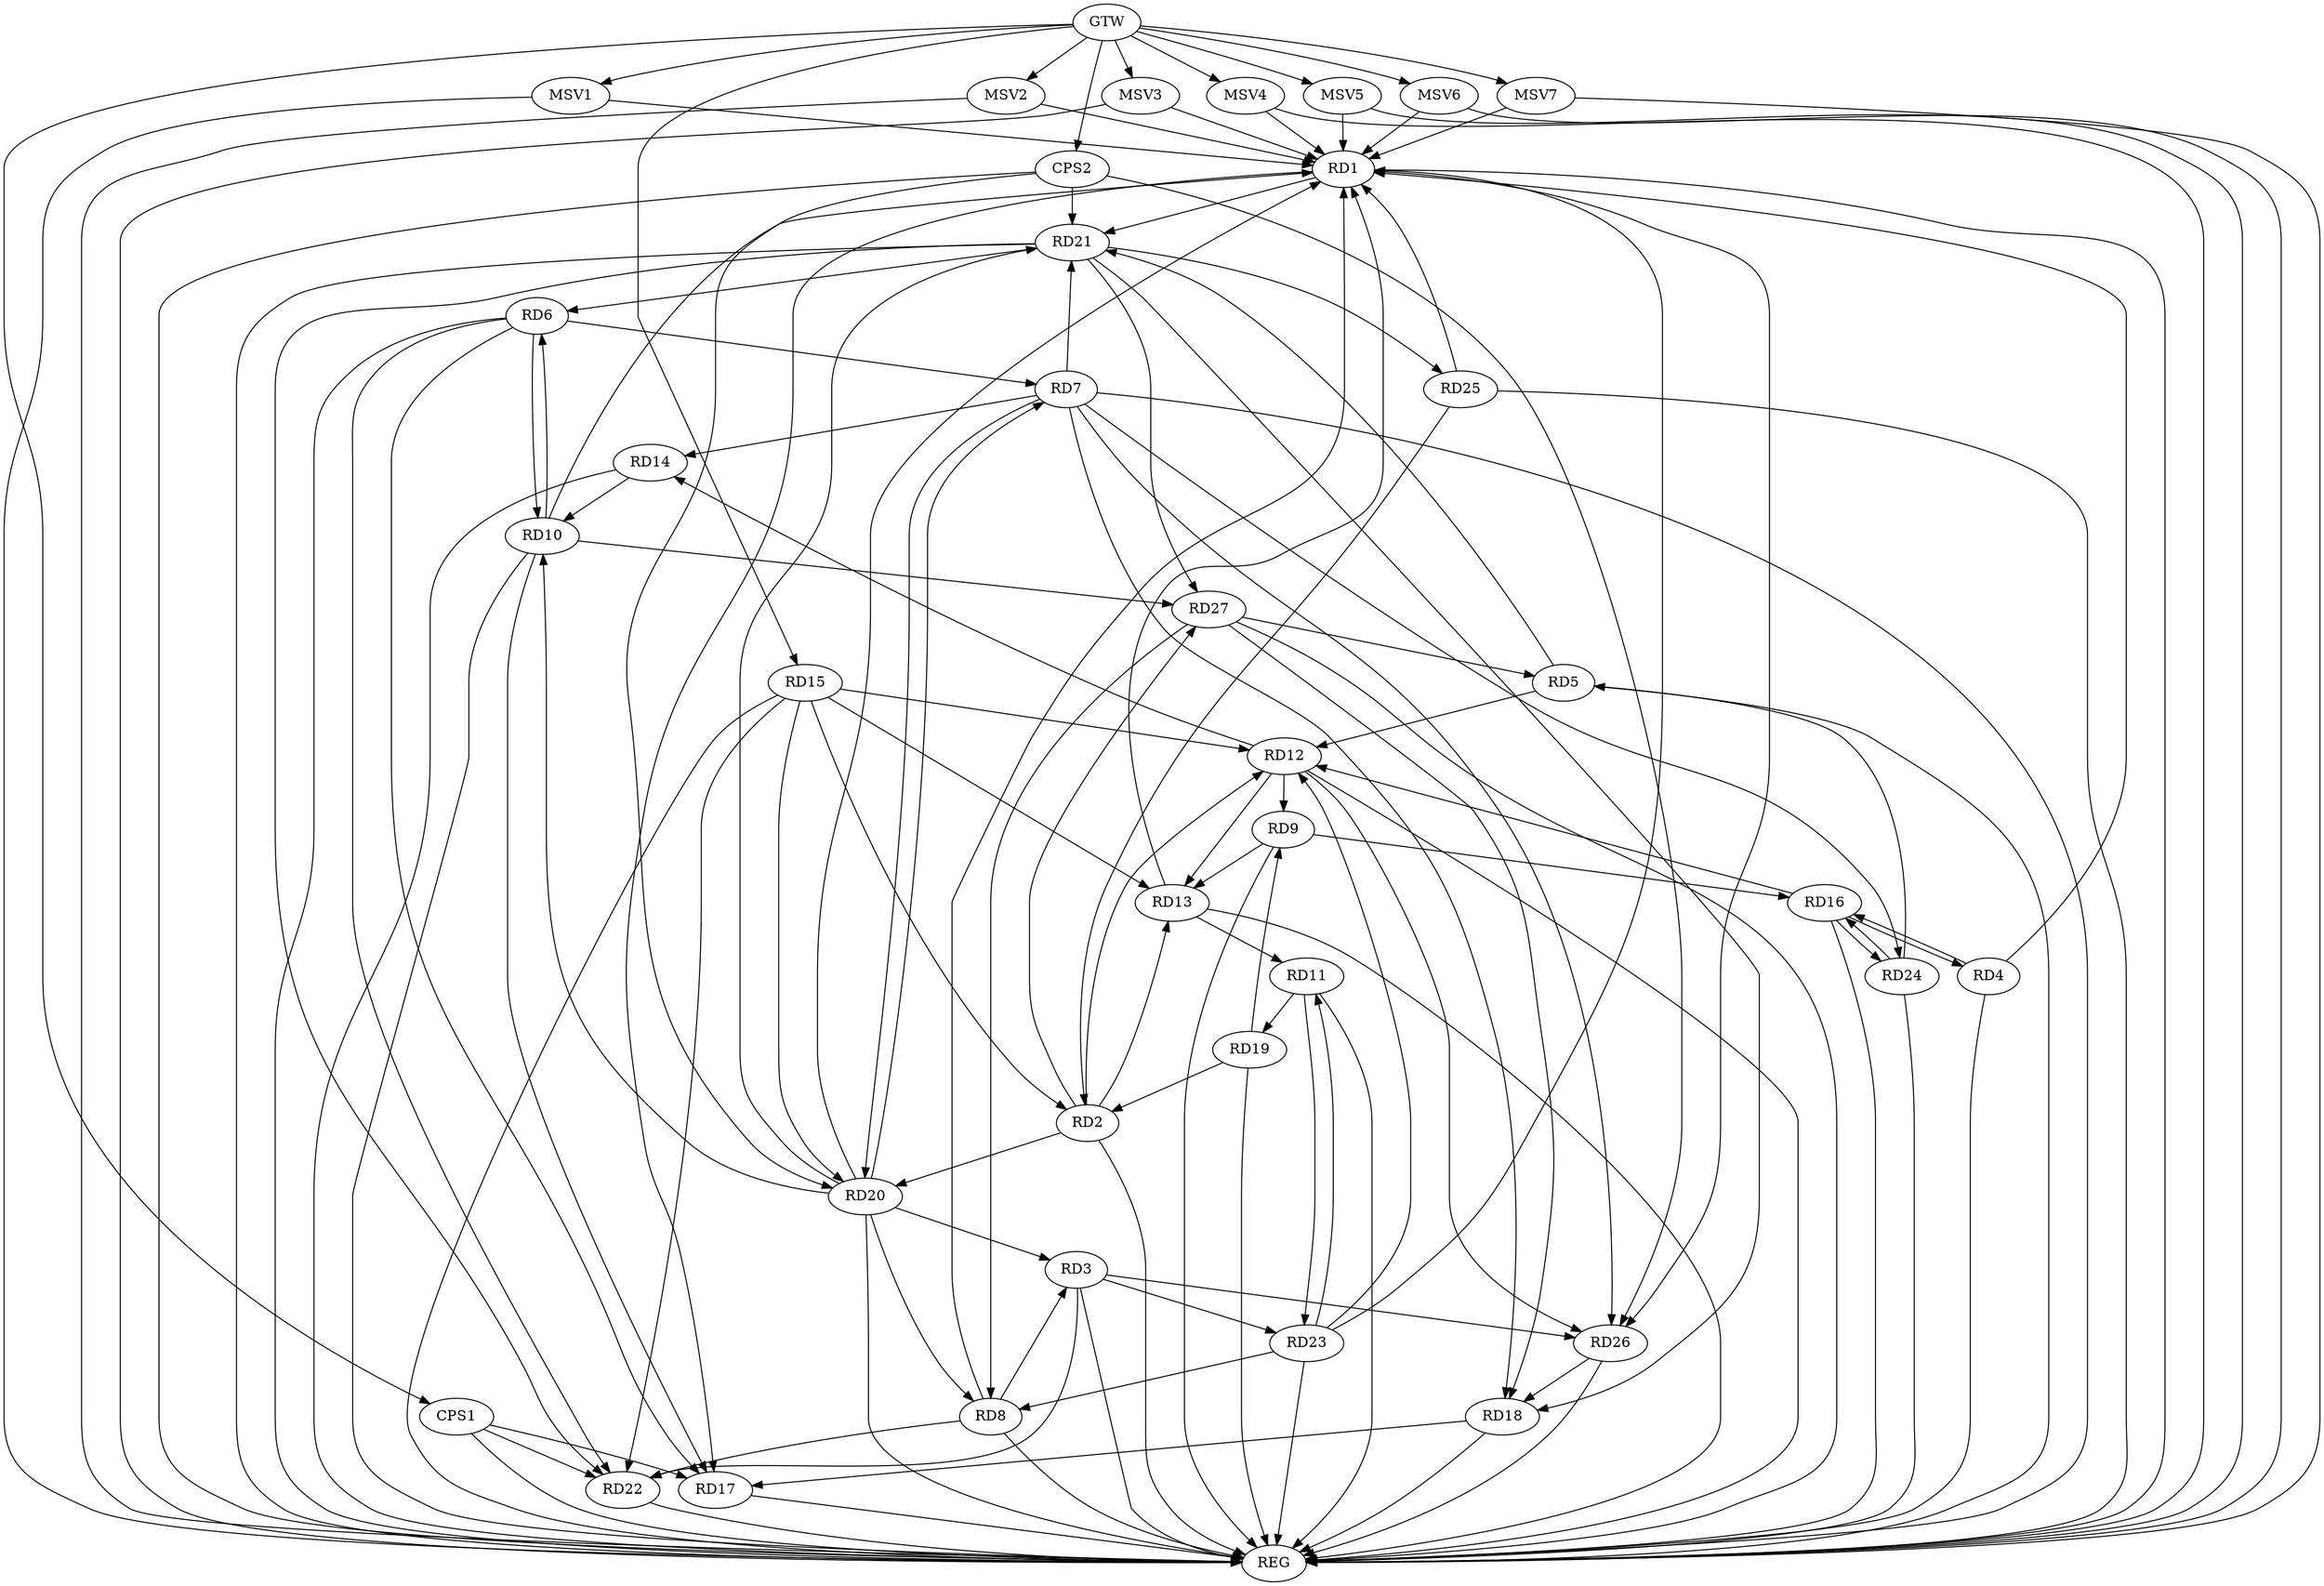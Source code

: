 strict digraph G {
  RD1 [ label="RD1" ];
  RD2 [ label="RD2" ];
  RD3 [ label="RD3" ];
  RD4 [ label="RD4" ];
  RD5 [ label="RD5" ];
  RD6 [ label="RD6" ];
  RD7 [ label="RD7" ];
  RD8 [ label="RD8" ];
  RD9 [ label="RD9" ];
  RD10 [ label="RD10" ];
  RD11 [ label="RD11" ];
  RD12 [ label="RD12" ];
  RD13 [ label="RD13" ];
  RD14 [ label="RD14" ];
  RD15 [ label="RD15" ];
  RD16 [ label="RD16" ];
  RD17 [ label="RD17" ];
  RD18 [ label="RD18" ];
  RD19 [ label="RD19" ];
  RD20 [ label="RD20" ];
  RD21 [ label="RD21" ];
  RD22 [ label="RD22" ];
  RD23 [ label="RD23" ];
  RD24 [ label="RD24" ];
  RD25 [ label="RD25" ];
  RD26 [ label="RD26" ];
  RD27 [ label="RD27" ];
  CPS1 [ label="CPS1" ];
  CPS2 [ label="CPS2" ];
  GTW [ label="GTW" ];
  REG [ label="REG" ];
  MSV1 [ label="MSV1" ];
  MSV2 [ label="MSV2" ];
  MSV3 [ label="MSV3" ];
  MSV4 [ label="MSV4" ];
  MSV5 [ label="MSV5" ];
  MSV6 [ label="MSV6" ];
  MSV7 [ label="MSV7" ];
  RD4 -> RD1;
  RD8 -> RD1;
  RD10 -> RD1;
  RD13 -> RD1;
  RD1 -> RD17;
  RD20 -> RD1;
  RD1 -> RD21;
  RD23 -> RD1;
  RD25 -> RD1;
  RD1 -> RD26;
  RD2 -> RD12;
  RD2 -> RD13;
  RD15 -> RD2;
  RD19 -> RD2;
  RD2 -> RD20;
  RD25 -> RD2;
  RD2 -> RD27;
  RD8 -> RD3;
  RD20 -> RD3;
  RD3 -> RD22;
  RD3 -> RD23;
  RD3 -> RD26;
  RD4 -> RD16;
  RD16 -> RD4;
  RD5 -> RD12;
  RD5 -> RD21;
  RD24 -> RD5;
  RD27 -> RD5;
  RD6 -> RD7;
  RD6 -> RD10;
  RD10 -> RD6;
  RD6 -> RD17;
  RD21 -> RD6;
  RD6 -> RD22;
  RD7 -> RD14;
  RD7 -> RD18;
  RD7 -> RD20;
  RD20 -> RD7;
  RD7 -> RD21;
  RD7 -> RD24;
  RD7 -> RD26;
  RD20 -> RD8;
  RD8 -> RD22;
  RD23 -> RD8;
  RD27 -> RD8;
  RD12 -> RD9;
  RD9 -> RD13;
  RD9 -> RD16;
  RD19 -> RD9;
  RD14 -> RD10;
  RD10 -> RD17;
  RD20 -> RD10;
  RD10 -> RD27;
  RD13 -> RD11;
  RD11 -> RD19;
  RD11 -> RD23;
  RD23 -> RD11;
  RD12 -> RD13;
  RD12 -> RD14;
  RD15 -> RD12;
  RD16 -> RD12;
  RD23 -> RD12;
  RD12 -> RD26;
  RD15 -> RD13;
  RD15 -> RD20;
  RD15 -> RD22;
  RD16 -> RD24;
  RD24 -> RD16;
  RD18 -> RD17;
  RD21 -> RD18;
  RD26 -> RD18;
  RD27 -> RD18;
  RD20 -> RD21;
  RD21 -> RD22;
  RD21 -> RD25;
  RD21 -> RD27;
  CPS1 -> RD17;
  CPS1 -> RD22;
  CPS2 -> RD21;
  CPS2 -> RD20;
  CPS2 -> RD26;
  GTW -> RD15;
  GTW -> CPS1;
  GTW -> CPS2;
  RD1 -> REG;
  RD2 -> REG;
  RD3 -> REG;
  RD4 -> REG;
  RD5 -> REG;
  RD6 -> REG;
  RD7 -> REG;
  RD8 -> REG;
  RD9 -> REG;
  RD10 -> REG;
  RD11 -> REG;
  RD12 -> REG;
  RD13 -> REG;
  RD14 -> REG;
  RD15 -> REG;
  RD16 -> REG;
  RD17 -> REG;
  RD18 -> REG;
  RD19 -> REG;
  RD20 -> REG;
  RD21 -> REG;
  RD22 -> REG;
  RD23 -> REG;
  RD24 -> REG;
  RD25 -> REG;
  RD26 -> REG;
  RD27 -> REG;
  CPS1 -> REG;
  CPS2 -> REG;
  MSV1 -> RD1;
  GTW -> MSV1;
  MSV1 -> REG;
  MSV2 -> RD1;
  GTW -> MSV2;
  MSV2 -> REG;
  MSV3 -> RD1;
  MSV4 -> RD1;
  GTW -> MSV3;
  MSV3 -> REG;
  GTW -> MSV4;
  MSV4 -> REG;
  MSV5 -> RD1;
  GTW -> MSV5;
  MSV5 -> REG;
  MSV6 -> RD1;
  MSV7 -> RD1;
  GTW -> MSV6;
  MSV6 -> REG;
  GTW -> MSV7;
  MSV7 -> REG;
}
